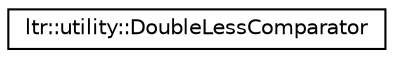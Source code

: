 digraph G
{
  edge [fontname="Helvetica",fontsize="10",labelfontname="Helvetica",labelfontsize="10"];
  node [fontname="Helvetica",fontsize="10",shape=record];
  rankdir="LR";
  Node1 [label="ltr::utility::DoubleLessComparator",height=0.2,width=0.4,color="black", fillcolor="white", style="filled",URL="$classltr_1_1utility_1_1_double_less_comparator.html"];
}
